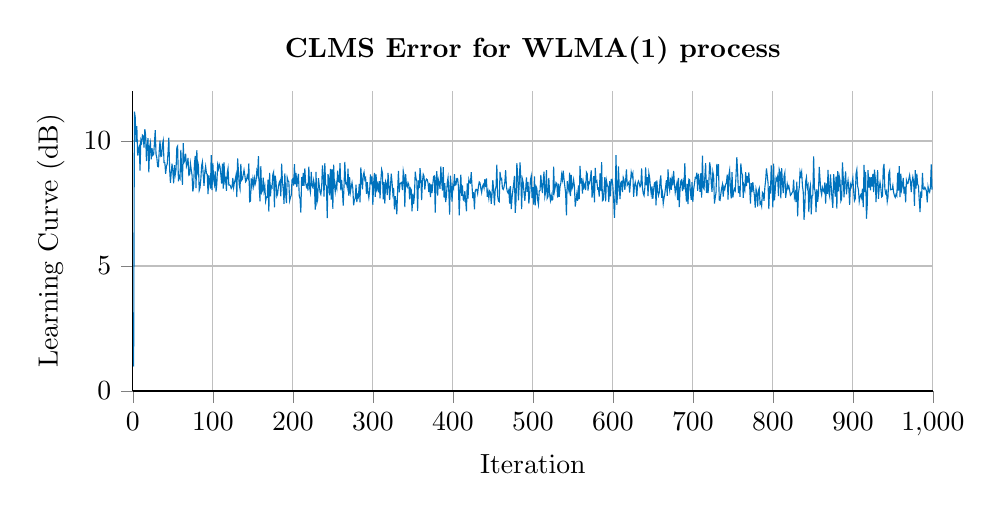 % This file was created by matlab2tikz.
% Minimal pgfplots version: 1.3
%
%The latest updates can be retrieved from
%  http://www.mathworks.com/matlabcentral/fileexchange/22022-matlab2tikz
%where you can also make suggestions and rate matlab2tikz.
%
\definecolor{mycolor1}{rgb}{0.0,0.447,0.741}%
%
\begin{tikzpicture}

\begin{axis}[%
width=4in,
height=1.5in,
at={(1.011in,0.642in)},
scale only axis,
unbounded coords=jump,
xmin=0,
xmax=1000,
tick align=outside,
xlabel={Iteration},
xmajorgrids,
ymin=0,
ymax=12,
ylabel={Learning Curve (dB)},
ymajorgrids,
title style={font=\bfseries},
title={CLMS Error for WLMA(1) process},
axis x line*=bottom,
axis y line*=left
]
\addplot [color=mycolor1,solid,forget plot]
  table[row sep=crcr]{%
1	0.978\\
2	11.175\\
3	10.95\\
4	9.962\\
5	10.595\\
6	9.419\\
7	9.696\\
8	9.789\\
9	8.818\\
10	10.038\\
11	9.939\\
12	10.234\\
13	10.204\\
14	9.73\\
15	10.474\\
16	10.239\\
17	9.195\\
18	9.838\\
19	10.107\\
20	8.743\\
21	9.766\\
22	9.929\\
23	9.269\\
24	9.706\\
25	9.424\\
26	9.459\\
27	9.901\\
28	10.434\\
29	9.465\\
30	9.322\\
31	8.978\\
32	8.967\\
33	9.591\\
34	10.007\\
35	9.376\\
36	9.395\\
37	9.855\\
38	10.018\\
39	9.135\\
40	9.135\\
41	8.686\\
42	8.985\\
43	9.081\\
44	9.541\\
45	10.134\\
46	8.855\\
47	8.328\\
48	8.73\\
49	9.088\\
50	8.782\\
51	8.307\\
52	9.035\\
53	8.65\\
54	8.857\\
55	9.739\\
56	9.797\\
57	8.387\\
58	8.587\\
59	8.509\\
60	9.639\\
61	8.896\\
62	8.244\\
63	9.909\\
64	9.146\\
65	9.207\\
66	9.495\\
67	8.975\\
68	9.082\\
69	9.318\\
70	8.625\\
71	8.652\\
72	9.095\\
73	8.853\\
74	8.636\\
75	7.974\\
76	8.194\\
77	9.087\\
78	9.404\\
79	8.109\\
80	9.634\\
81	8.799\\
82	8.984\\
83	8.026\\
84	8.134\\
85	8.471\\
86	9.016\\
87	9.165\\
88	8.632\\
89	8.201\\
90	8.767\\
91	8.986\\
92	8.707\\
93	8.665\\
94	7.872\\
95	8.629\\
96	8.374\\
97	8.096\\
98	9.434\\
99	8.032\\
100	9.119\\
101	8.468\\
102	8.275\\
103	8.783\\
104	7.975\\
105	8.273\\
106	9.031\\
107	8.878\\
108	9.065\\
109	8.968\\
110	8.651\\
111	8.29\\
112	9.093\\
113	8.092\\
114	9.144\\
115	8.369\\
116	8.485\\
117	8.008\\
118	8.716\\
119	8.905\\
120	8.235\\
121	8.242\\
122	8.208\\
123	8.1\\
124	8.15\\
125	8.52\\
126	8.14\\
127	8.342\\
128	8.455\\
129	8.633\\
130	7.751\\
131	9.305\\
132	8.798\\
133	8.252\\
134	8.08\\
135	9.079\\
136	8.429\\
137	8.475\\
138	8.655\\
139	8.837\\
140	8.625\\
141	8.368\\
142	8.414\\
143	8.603\\
144	8.52\\
145	9.099\\
146	7.571\\
147	7.591\\
148	8.498\\
149	8.205\\
150	8.481\\
151	8.204\\
152	8.504\\
153	8.283\\
154	8.408\\
155	8.807\\
156	8.661\\
157	9.392\\
158	8.1\\
159	7.588\\
160	8.99\\
161	7.938\\
162	8.015\\
163	8.534\\
164	8.001\\
165	8.184\\
166	7.595\\
167	7.754\\
168	7.746\\
169	8.453\\
170	7.169\\
171	8.721\\
172	7.782\\
173	8.184\\
174	8.137\\
175	8.658\\
176	8.759\\
177	7.341\\
178	8.606\\
179	8.364\\
180	7.793\\
181	7.878\\
182	8.179\\
183	8.34\\
184	8.407\\
185	7.784\\
186	9.088\\
187	8.378\\
188	8.047\\
189	7.486\\
190	8.702\\
191	7.906\\
192	7.511\\
193	8.532\\
194	8.403\\
195	8.37\\
196	7.609\\
197	7.731\\
198	7.827\\
199	8.444\\
200	8.482\\
201	8.217\\
202	9.077\\
203	8.262\\
204	8.726\\
205	8.154\\
206	8.475\\
207	8.685\\
208	7.806\\
209	7.694\\
210	7.132\\
211	8.554\\
212	8.205\\
213	8.724\\
214	8.206\\
215	8.898\\
216	8.34\\
217	8.161\\
218	8.241\\
219	8.02\\
220	8.972\\
221	8.119\\
222	7.95\\
223	8.761\\
224	8.207\\
225	8.138\\
226	8.424\\
227	8.229\\
228	7.257\\
229	8.767\\
230	7.518\\
231	7.638\\
232	8.514\\
233	8.233\\
234	7.952\\
235	7.863\\
236	8.115\\
237	9.023\\
238	8.593\\
239	7.778\\
240	9.111\\
241	8.263\\
242	8.203\\
243	6.914\\
244	8.671\\
245	8.488\\
246	7.826\\
247	8.883\\
248	7.654\\
249	8.862\\
250	7.286\\
251	9.051\\
252	8.246\\
253	7.973\\
254	8.289\\
255	8.113\\
256	8.809\\
257	8.381\\
258	8.357\\
259	9.11\\
260	8.027\\
261	8.443\\
262	7.998\\
263	7.411\\
264	8.217\\
265	9.158\\
266	8.299\\
267	8.326\\
268	8.155\\
269	8.89\\
270	7.804\\
271	8.547\\
272	7.956\\
273	8.154\\
274	8.332\\
275	8.1\\
276	7.426\\
277	7.65\\
278	7.7\\
279	8.25\\
280	7.551\\
281	7.84\\
282	7.757\\
283	8.283\\
284	7.545\\
285	8.945\\
286	8.438\\
287	8.066\\
288	8.626\\
289	8.749\\
290	8.452\\
291	8.523\\
292	7.881\\
293	8.355\\
294	7.941\\
295	7.727\\
296	8.007\\
297	8.659\\
298	8.263\\
299	8.585\\
300	7.444\\
301	8.31\\
302	8.725\\
303	7.759\\
304	8.663\\
305	8.093\\
306	8.255\\
307	7.946\\
308	8.388\\
309	7.705\\
310	8.414\\
311	8.863\\
312	8.735\\
313	7.664\\
314	8.352\\
315	7.492\\
316	8.377\\
317	8.282\\
318	7.833\\
319	8.721\\
320	8.292\\
321	7.64\\
322	8.128\\
323	8.693\\
324	8.366\\
325	7.903\\
326	8.119\\
327	7.261\\
328	7.791\\
329	7.52\\
330	7.063\\
331	8.03\\
332	8.804\\
333	7.946\\
334	8.292\\
335	8.319\\
336	8.343\\
337	8.035\\
338	8.798\\
339	8.604\\
340	7.349\\
341	8.675\\
342	8.222\\
343	8.158\\
344	8.33\\
345	8.247\\
346	7.663\\
347	8.106\\
348	8.049\\
349	7.18\\
350	7.889\\
351	7.478\\
352	7.82\\
353	8.767\\
354	8.504\\
355	8.388\\
356	7.208\\
357	8.425\\
358	8.11\\
359	8.914\\
360	8.547\\
361	7.636\\
362	8.389\\
363	8.666\\
364	8.589\\
365	8.055\\
366	8.376\\
367	8.475\\
368	8.45\\
369	8.314\\
370	7.954\\
371	8.322\\
372	7.752\\
373	8.264\\
374	7.917\\
375	8.282\\
376	8.584\\
377	8.601\\
378	7.131\\
379	8.424\\
380	8.793\\
381	7.811\\
382	8.44\\
383	8.295\\
384	8.086\\
385	8.984\\
386	8.415\\
387	8.018\\
388	8.954\\
389	7.739\\
390	8.308\\
391	7.551\\
392	7.8\\
393	8.323\\
394	8.53\\
395	7.947\\
396	7.051\\
397	8.61\\
398	8.169\\
399	7.579\\
400	8.214\\
401	8.111\\
402	8.667\\
403	8.236\\
404	8.251\\
405	8.497\\
406	8.5\\
407	8.174\\
408	7.023\\
409	8.04\\
410	8.656\\
411	7.802\\
412	8.224\\
413	7.661\\
414	7.613\\
415	7.989\\
416	7.626\\
417	7.189\\
418	8.299\\
419	7.693\\
420	8.452\\
421	8.331\\
422	8.312\\
423	8.755\\
424	8.189\\
425	7.704\\
426	7.953\\
427	7.261\\
428	7.997\\
429	8.066\\
430	8.055\\
431	7.894\\
432	8.181\\
433	8.359\\
434	8.32\\
435	8.095\\
436	7.936\\
437	8.176\\
438	8.25\\
439	8.117\\
440	8.467\\
441	8.157\\
442	8.498\\
443	7.765\\
444	7.977\\
445	7.709\\
446	7.998\\
447	7.951\\
448	7.483\\
449	7.88\\
450	8.435\\
451	8.028\\
452	7.421\\
453	8.041\\
454	8.162\\
455	9.055\\
456	7.797\\
457	7.598\\
458	7.572\\
459	8.762\\
460	8.462\\
461	8.498\\
462	8.102\\
463	8.062\\
464	8.156\\
465	8.356\\
466	8.83\\
467	8.175\\
468	7.987\\
469	7.921\\
470	8.038\\
471	7.493\\
472	8.188\\
473	7.277\\
474	7.71\\
475	8.019\\
476	8.256\\
477	8.6\\
478	7.124\\
479	7.608\\
480	9.109\\
481	8.672\\
482	7.622\\
483	8.287\\
484	9.146\\
485	8.511\\
486	7.272\\
487	8.467\\
488	8.334\\
489	7.927\\
490	7.607\\
491	8.035\\
492	8.541\\
493	7.96\\
494	8.366\\
495	7.496\\
496	7.865\\
497	8.435\\
498	8.598\\
499	7.713\\
500	8.156\\
501	7.458\\
502	8.587\\
503	7.425\\
504	8.18\\
505	8.101\\
506	7.644\\
507	7.46\\
508	7.997\\
509	8.018\\
510	8.637\\
511	8.218\\
512	7.911\\
513	8.417\\
514	8.776\\
515	7.779\\
516	7.951\\
517	8.835\\
518	7.709\\
519	7.776\\
520	8.525\\
521	7.879\\
522	7.625\\
523	7.825\\
524	7.639\\
525	7.669\\
526	8.976\\
527	7.983\\
528	8.157\\
529	8.335\\
530	8.291\\
531	7.735\\
532	8.288\\
533	7.765\\
534	8.176\\
535	8.318\\
536	8.649\\
537	8.454\\
538	8.814\\
539	8.463\\
540	8.186\\
541	7.91\\
542	7.02\\
543	8.387\\
544	8.169\\
545	8.016\\
546	8.732\\
547	7.791\\
548	8.637\\
549	8.093\\
550	8.192\\
551	8.438\\
552	8.183\\
553	7.379\\
554	7.633\\
555	7.884\\
556	7.601\\
557	8.224\\
558	7.671\\
559	8.999\\
560	8.296\\
561	8.515\\
562	7.89\\
563	8.36\\
564	8.146\\
565	8.258\\
566	8.039\\
567	8.747\\
568	8.687\\
569	8.015\\
570	8.343\\
571	8.304\\
572	8.515\\
573	8.821\\
574	7.735\\
575	7.971\\
576	8.595\\
577	7.545\\
578	8.926\\
579	8.367\\
580	8.406\\
581	8.079\\
582	8.11\\
583	7.779\\
584	8.707\\
585	7.989\\
586	9.15\\
587	7.611\\
588	7.639\\
589	8.013\\
590	8.556\\
591	7.587\\
592	8.416\\
593	8.239\\
594	8.166\\
595	7.55\\
596	8.39\\
597	7.787\\
598	8.458\\
599	8.467\\
600	8.221\\
601	7.674\\
602	6.926\\
603	7.912\\
604	9.436\\
605	7.44\\
606	7.908\\
607	8.98\\
608	8.17\\
609	7.676\\
610	8.35\\
611	8.381\\
612	7.954\\
613	8.542\\
614	8.438\\
615	8.044\\
616	8.426\\
617	8.861\\
618	8.229\\
619	8.291\\
620	8.354\\
621	7.933\\
622	8.341\\
623	8.746\\
624	8.594\\
625	8.706\\
626	7.767\\
627	8.188\\
628	8.351\\
629	8.187\\
630	7.78\\
631	8.296\\
632	8.395\\
633	8.305\\
634	8.164\\
635	8.233\\
636	8.897\\
637	8.139\\
638	7.896\\
639	7.814\\
640	8.124\\
641	8.938\\
642	8.226\\
643	8.549\\
644	7.794\\
645	8.712\\
646	8.533\\
647	8.144\\
648	7.874\\
649	8.185\\
650	7.683\\
651	8.048\\
652	8.323\\
653	8.346\\
654	7.422\\
655	8.42\\
656	7.997\\
657	7.813\\
658	7.935\\
659	8.403\\
660	8.617\\
661	7.726\\
662	7.922\\
663	7.492\\
664	7.725\\
665	7.901\\
666	8.173\\
667	8.433\\
668	7.806\\
669	8.862\\
670	8.246\\
671	8.038\\
672	8.535\\
673	8.044\\
674	8.474\\
675	8.226\\
676	8.801\\
677	8.289\\
678	7.931\\
679	8.132\\
680	8.299\\
681	7.631\\
682	8.521\\
683	7.355\\
684	8.057\\
685	8.402\\
686	8.444\\
687	7.992\\
688	8.332\\
689	8.066\\
690	9.117\\
691	8.044\\
692	7.576\\
693	8.286\\
694	7.47\\
695	8.472\\
696	8.446\\
697	7.933\\
698	7.645\\
699	8.353\\
700	7.568\\
701	8.06\\
702	8.282\\
703	8.535\\
704	8.517\\
705	8.732\\
706	8.001\\
707	8.686\\
708	8.391\\
709	7.962\\
710	8.714\\
711	7.735\\
712	9.416\\
713	8.148\\
714	8.084\\
715	8.561\\
716	9.111\\
717	7.924\\
718	8.441\\
719	7.916\\
720	8.32\\
721	9.145\\
722	8.94\\
723	8.311\\
724	7.965\\
725	8.766\\
726	8.606\\
727	7.495\\
728	7.729\\
729	7.939\\
730	9.081\\
731	8.601\\
732	9.075\\
733	7.641\\
734	7.622\\
735	7.881\\
736	8.107\\
737	8.257\\
738	7.775\\
739	8.162\\
740	8.075\\
741	8.261\\
742	8.332\\
743	8.654\\
744	7.656\\
745	8.628\\
746	8.828\\
747	8.069\\
748	7.701\\
749	8.756\\
750	7.732\\
751	7.957\\
752	8.084\\
753	8.014\\
754	8.638\\
755	9.349\\
756	8.753\\
757	7.916\\
758	8.195\\
759	7.761\\
760	9.106\\
761	8.734\\
762	8.641\\
763	7.726\\
764	8.203\\
765	8.056\\
766	8.748\\
767	8.199\\
768	8.603\\
769	8.338\\
770	8.738\\
771	8.22\\
772	7.497\\
773	8.316\\
774	7.954\\
775	8.351\\
776	8.048\\
777	7.808\\
778	7.338\\
779	8.077\\
780	7.929\\
781	7.374\\
782	8.007\\
783	8.113\\
784	7.481\\
785	7.546\\
786	7.394\\
787	7.939\\
788	7.882\\
789	7.602\\
790	8.14\\
791	8.422\\
792	8.904\\
793	8.623\\
794	8.33\\
795	7.278\\
796	8.195\\
797	7.896\\
798	9.026\\
799	8.353\\
800	7.342\\
801	9.088\\
802	7.627\\
803	8.036\\
804	8.519\\
805	8.436\\
806	8.583\\
807	7.789\\
808	8.859\\
809	8.738\\
810	7.707\\
811	8.914\\
812	8.335\\
813	7.911\\
814	8.586\\
815	8.729\\
816	7.724\\
817	7.989\\
818	8.277\\
819	8.103\\
820	8.194\\
821	8.02\\
822	7.823\\
823	7.864\\
824	7.932\\
825	7.974\\
826	8.449\\
827	7.743\\
828	7.904\\
829	7.559\\
830	8.373\\
831	6.979\\
832	7.911\\
833	8.14\\
834	8.765\\
835	8.613\\
836	8.763\\
837	8.203\\
838	7.96\\
839	6.849\\
840	7.382\\
841	8.378\\
842	8.543\\
843	8.116\\
844	8.226\\
845	7.153\\
846	8.052\\
847	8.223\\
848	7.063\\
849	7.784\\
850	7.842\\
851	9.383\\
852	8.134\\
853	7.942\\
854	7.151\\
855	8.068\\
856	7.563\\
857	7.863\\
858	8.958\\
859	8.465\\
860	8.011\\
861	7.846\\
862	8.136\\
863	8.021\\
864	7.966\\
865	8.338\\
866	7.495\\
867	8.304\\
868	7.888\\
869	8.84\\
870	7.93\\
871	7.784\\
872	8.661\\
873	8.164\\
874	7.67\\
875	7.322\\
876	8.675\\
877	8.278\\
878	7.771\\
879	8.577\\
880	7.298\\
881	8.797\\
882	7.98\\
883	8.589\\
884	8.422\\
885	7.593\\
886	7.68\\
887	9.141\\
888	8.555\\
889	7.74\\
890	8.419\\
891	8.778\\
892	7.862\\
893	8.201\\
894	8.418\\
895	8.083\\
896	7.446\\
897	8.267\\
898	8.16\\
899	8.29\\
900	8.511\\
901	8.005\\
902	7.609\\
903	7.692\\
904	8.689\\
905	8.857\\
906	8.191\\
907	8.049\\
908	7.582\\
909	7.779\\
910	7.847\\
911	7.725\\
912	8.089\\
913	7.349\\
914	9.042\\
915	7.954\\
916	8.759\\
917	6.889\\
918	7.43\\
919	8.831\\
920	8.13\\
921	8.565\\
922	8.02\\
923	8.549\\
924	8.175\\
925	8.678\\
926	7.949\\
927	8.851\\
928	8.542\\
929	7.549\\
930	8.347\\
931	8.833\\
932	7.684\\
933	8.139\\
934	8.342\\
935	8.116\\
936	7.76\\
937	7.789\\
938	8.885\\
939	9.081\\
940	8.093\\
941	7.906\\
942	7.987\\
943	7.573\\
944	7.769\\
945	8.715\\
946	8.811\\
947	8.047\\
948	8.053\\
949	8.061\\
950	8.217\\
951	7.937\\
952	7.81\\
953	7.742\\
954	7.868\\
955	7.804\\
956	8.724\\
957	8.015\\
958	8.99\\
959	7.749\\
960	8.689\\
961	8.052\\
962	8.235\\
963	8.519\\
964	7.891\\
965	8.171\\
966	7.542\\
967	8.42\\
968	8.292\\
969	8.307\\
970	8.484\\
971	8.635\\
972	8.39\\
973	7.952\\
974	8.37\\
975	8.56\\
976	8.364\\
977	7.406\\
978	8.834\\
979	8.097\\
980	8.689\\
981	8.277\\
982	8.191\\
983	7.638\\
984	7.157\\
985	7.982\\
986	7.728\\
987	8.718\\
988	8.096\\
989	8.063\\
990	8.144\\
991	8.08\\
992	8.0\\
993	7.541\\
994	8.173\\
995	8.014\\
996	7.952\\
997	8.143\\
998	9.059\\
999	8.05\\
1000	-inf\\
};
\end{axis}
\end{tikzpicture}%